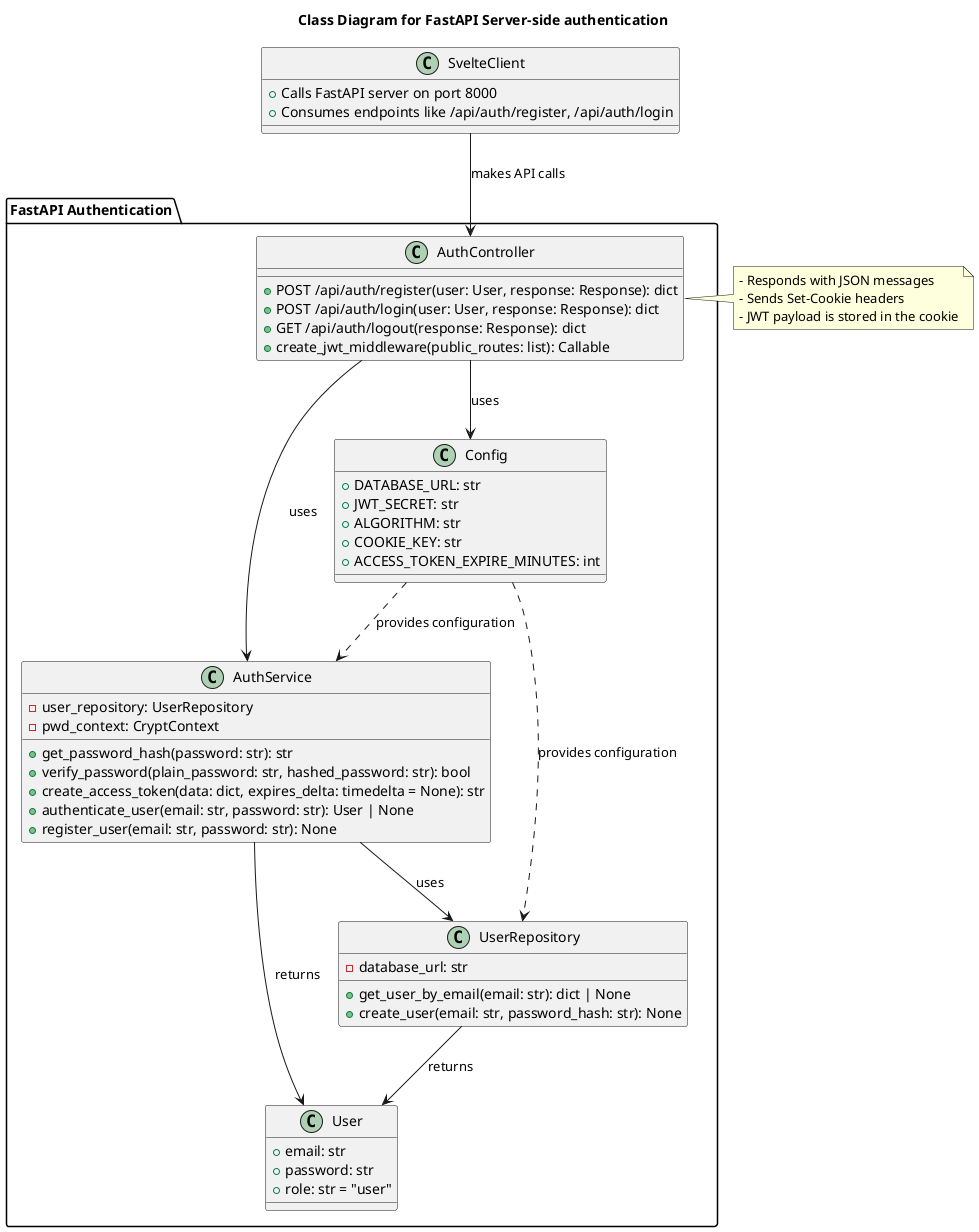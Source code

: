 @startuml
title Class Diagram for FastAPI Server-side authentication
package "FastAPI Authentication" {
    class User {
        + email: str
        + password: str
        + role: str = "user"
    }

    class AuthService {
        - user_repository: UserRepository
        - pwd_context: CryptContext
        + get_password_hash(password: str): str
        + verify_password(plain_password: str, hashed_password: str): bool
        + create_access_token(data: dict, expires_delta: timedelta = None): str
        + authenticate_user(email: str, password: str): User | None
        + register_user(email: str, password: str): None
    }

    class UserRepository {
        - database_url: str
        + get_user_by_email(email: str): dict | None
        + create_user(email: str, password_hash: str): None
    }

    class Config {
        + DATABASE_URL: str
        + JWT_SECRET: str
        + ALGORITHM: str
        + COOKIE_KEY: str
        + ACCESS_TOKEN_EXPIRE_MINUTES: int
    }

    class AuthController {
        + POST /api/auth/register(user: User, response: Response): dict
        + POST /api/auth/login(user: User, response: Response): dict
        + GET /api/auth/logout(response: Response): dict
        + create_jwt_middleware(public_routes: list): Callable
    }
}

class SvelteClient {
    + Calls FastAPI server on port 8000
    + Consumes endpoints like /api/auth/register, /api/auth/login
}

AuthService --> UserRepository : uses
AuthService --> User : returns
UserRepository --> User : returns
Config ..> AuthService : provides configuration
Config ..> UserRepository : provides configuration
AuthController --> AuthService : uses
AuthController --> Config : uses
SvelteClient --> AuthController : makes API calls

' Add notes to indicate server responses
note right of AuthController
- Responds with JSON messages
- Sends Set-Cookie headers
- JWT payload is stored in the cookie
end note

@enduml